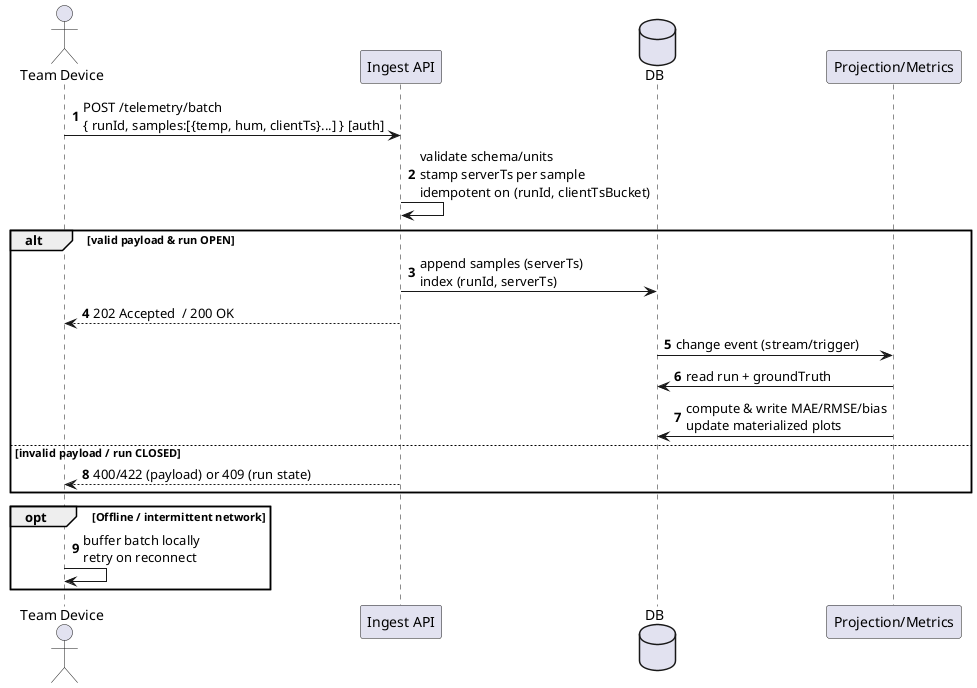 @startuml
skinparam shadowing false
skinparam defaultFontName Arial
autonumber


actor "Team Device" as TEAM
participant "Ingest API" as API
database "DB" as DB
participant "Projection/Metrics" as MET

TEAM -> API : POST /telemetry/batch\n{ runId, samples:[{temp, hum, clientTs}...] } [auth]
API -> API : validate schema/units\nstamp serverTs per sample\nidempotent on (runId, clientTsBucket)

alt valid payload & run OPEN
  API -> DB : append samples (serverTs)\nindex (runId, serverTs)
  API --> TEAM : 202 Accepted  / 200 OK
  DB -> MET : change event (stream/trigger)
  MET -> DB : read run + groundTruth
  MET -> DB : compute & write MAE/RMSE/bias\nupdate materialized plots
else invalid payload / run CLOSED
  API --> TEAM : 400/422 (payload) or 409 (run state)
end

opt Offline / intermittent network
  TEAM -> TEAM : buffer batch locally\nretry on reconnect
end
@enduml
